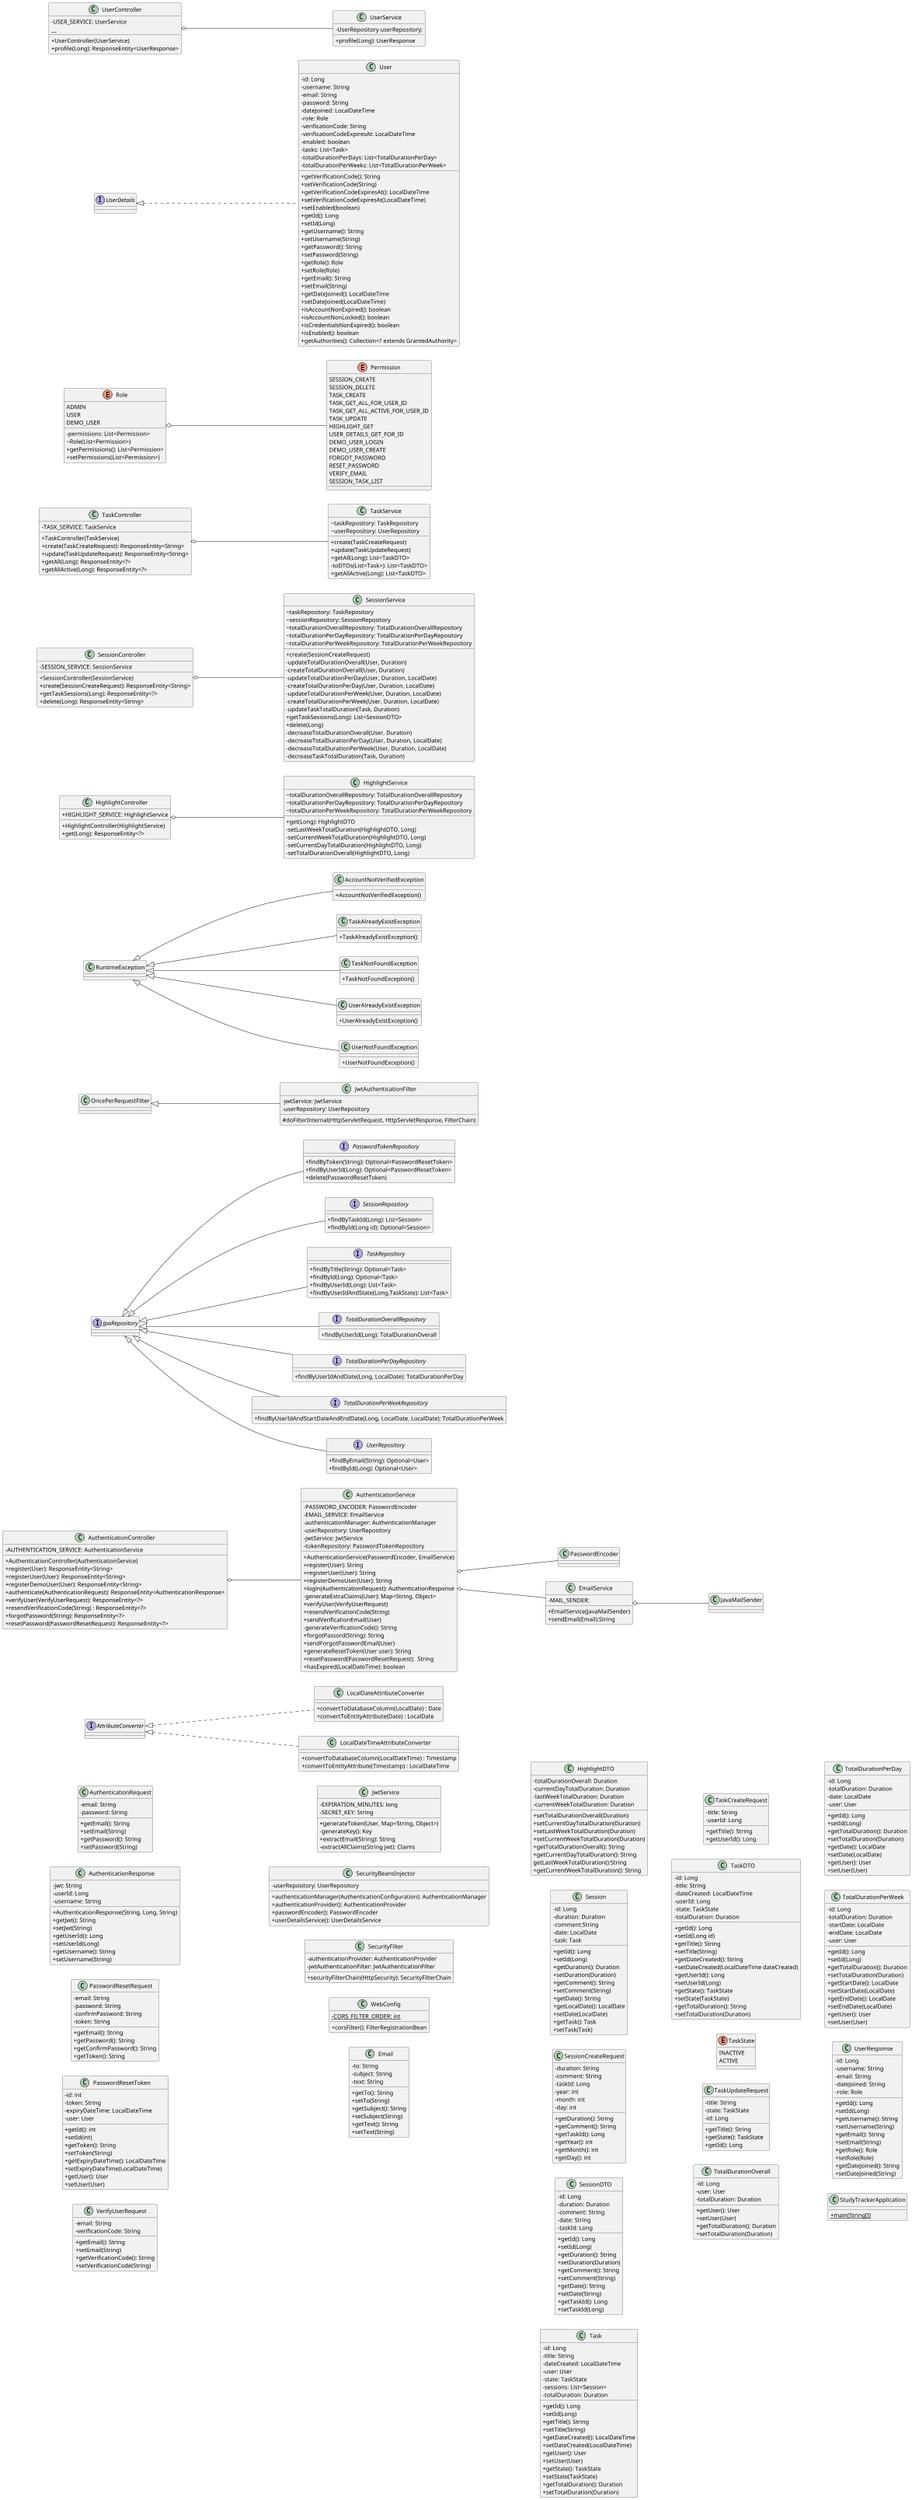 @startuml class-diagram
skinparam classAttributeIconSize 0
left to right direction
scale 4288 width
scale 3216 height

class LocalDateAttributeConverter implements AttributeConverter{
    + convertToDatabaseColumn(LocalDate) : Date
    + convertToEntityAttribute(Date) : LocalDate
}

class LocalDateTimeAttributeConverter implements AttributeConverter{
    + convertToDatabaseColumn(LocalDateTime) : Timestamp
    + convertToEntityAttribute(Timestamp) : LocalDateTime
}



class AuthenticationController{
    - AUTHENTICATION_SERVICE: AuthenticationService
    __
    + AuthenticationController(AuthenticationService)
    + register(User): ResponseEntity<String>
    + registerUser(User): ResponseEntity<String>
    + registerDemoUser(User): ResponseEntity<String>
    + authenticate(AuthenticationRequest): ResponseEntity<AuthenticationResponse>
    + verifyUser(VerifyUserRequest): ResponseEntity<?>
    + resendVerificationCode(String) : ResponseEntity<?>
    + forgotPassword(String): ResponseEntity<?>
    + resetPassword(PasswordResetRequest): ResponseEntity<?>
}

AuthenticationController o-- AuthenticationService

class AuthenticationRequest{
    - email: String
    - password: String
    __
    + getEmail(): String
    + setEmail(String)
    + getPassword(): String
    + setPassword(String)
}

class AuthenticationResponse{
    - jwt: String
    - userId: Long
    - username: String
    __
    + AuthenticationResponse(String, Long, String)
    + getJwt(): String
    + setJwt(String)
    + getUserId(): Long
    + setUserId(Long)
    + getUsername(): String
    + setUsername(String)
}

class AuthenticationService{
    - PASSWORD_ENCODER: PasswordEncoder 
    - EMAIL_SERVICE: EmailService
    - authenticationManager: AuthenticationManager
    - userRepository: UserRepository
    - jwtService: JwtService
    - tokenRepository: PasswordTokenRepository
    __
    + AuthenticationService(PasswordEncoder, EmailService)
    + register(User): String
    + registerUser(User): String
    + registerDemoUser(User): String
    + login(AuthenticationRequest): AuthenticationResponse
    - generateExtraClaims(User): Map<String, Object>
    + verifyUser(VerifyUserRequest)
    + resendVerificationCode(String)
    + sendVerificationEmail(User)
    - generateVerificationCode(): String
    + forgotPassord(String): String
    + sendForgotPasswordEmail(User)
    + generateResetToken(User user): String
    + resetPassword(PasswordResetRequest):  String
    + hasExpired(LocalDateTime): boolean
}

AuthenticationService o-- PasswordEncoder
AuthenticationService o-- EmailService

class PasswordResetRequest{
    - email: String
    - password: String
    - confirmPassword: String
    - token: String
    __
    + getEmail(): String
    + getPassword(): String
    + getConfirmPassword(): String
    + getToken(): String
}

class PasswordResetToken{
    - id: int
    - token: String
    - expiryDateTime: LocalDateTime
    - user: User
    __
    + getId(): int
    + setId(int)
    + getToken(): String
    + setToken(String)
    + getExpiryDateTime(): LocalDateTime
    + setExpiryDateTime(LocalDateTime)
    + getUser(): User
    + setUser(User)
}

interface PasswordTokenRepository extends JpaRepository{
    + findByToken(String): Optional<PasswordResetToken>
    + findByUserId(Long): Optional<PasswordResetToken>
    + delete(PasswordResetToken)
}

class VerifyUserRequest{
    - email: String
    - verificationCode: String
    __
    + getEmail(): String
    + setEmail(String)
    + getVerificationCode(): String
    + setVerificationCode(String)
}

class JwtAuthenticationFilter extends OncePerRequestFilter{
    - jwtService: JwtService
    - userRepository: UserRepository
    __
    # doFilterInternal(HttpServletRequest, HttpServletResponse, FilterChain)
}

class JwtService{
    - EXPIRATION_MINUTES: long
    - SECRET_KEY: String
    __
    + generateToken(User, Map<String, Object>)
    - generateKey(): Key
    + extractEmail(String): String
    - extractAllClaims(String jwt): Claims
}

class SecurityBeansInjector{
    - userRepository: UserRepository
    __
    + authenticationManager(AuthenticationConfiguration): AuthenticationManager
    + authenticationProvider(): AuthenticationProvider
    + passwordEncoder(): PasswordEncoder
    + userDetailsService(): UserDetailsService
}

class SecurityFilter{
     - authenticationProvider: AuthenticationProvider
    - jwtAuthenticationFilter: JwtAuthenticationFilter
    __
    + securityFilterChain(HttpSecurity): SecurityFilterChain
}

class WebConfig{
    - {static} CORS_FILTER_ORDER: int
    __
    + corsFilter(): FilterRegistrationBean
}

class Email{
    - to: String
    - subject: String
    - text: String
    __
    + getTo(): String
    + setTo(String)
    + getSubject(): String
    + setSubject(String)
    + getText(): String
    + setText(String)
}

class EmailService{
    - MAIL_SENDER: 
    __
    + EmailService(JavaMailSender)
    + sendEmail(Email):String
}

EmailService o-- JavaMailSender

class AccountNotVerifiedException extends RuntimeException{
    + AccountNotVerifiedException()
}

class TaskAlreadyExistException extends RuntimeException{
    + TaskAlreadyExistException()
}

class TaskNotFoundException extends RuntimeException{
    + TaskNotFoundException()
}

class UserAlreadyExistException extends RuntimeException{
    + UserAlreadyExistException()
}

class UserNotFoundException extends RuntimeException{
    + UserNotFoundException()
}

class HighlightController{
    + HIGHLIGHT_SERVICE: HighlightService
    __
    + HighlightController(HighlightService)
    + get(Long): ResponseEntity<?>
}

HighlightController o-- HighlightService

class HighlightDTO{
    - totalDurationOverall: Duration
    - currentDayTotalDuration: Duration
    - lastWeekTotalDuration: Duration
    - currentWeekTotalDuration: Duration
    __
    + setTotalDurationOverall(Duration)
    + setCurrentDayTotalDuration(Duration)
    + setLastWeekTotalDuration(Duration)
    + setCurrentWeekTotalDuration(Duration)
    + getTotalDurationOverall(): String
    + getCurrentDayTotalDuration(): String
     getLastWeekTotalDuration():String
    + getCurrentWeekTotalDuration(): String
}

class HighlightService{
    ~ totalDurationOverallRepository: TotalDurationOverallRepository
    ~ totalDurationPerDayRepository: TotalDurationPerDayRepository
    ~ totalDurationPerWeekRepository: TotalDurationPerWeekRepository
    __
    + get(Long): HighlightDTO
    - setLastWeekTotalDuration(HighlightDTO, Long)
    - setCurrentWeekTotalDuration(HighlightDTO, Long)
    - setCurrentDayTotalDuration(HighlightDTO, Long)
    - setTotalDurationOverall(HighlightDTO, Long)
}

class Session {
    - id: Long
    - duration: Duration
    - comment:String
    - date: LocalDate
    - task: Task
    __
    + getId(): Long
    + setId(Long)
    + getDuration(): Duration
    + setDuration(Duration)
    + getComment(): String
    + setComment(String)
    + getDate(): String
    + getLocalDate(): LocalDate
    + setDate(LocalDate)
    + getTask(): Task
    + setTask(Task)
}

class SessionController{
    - SESSION_SERVICE: SessionService
    __
    + SessionController(SessionService)
    + create(SessionCreateRequest): ResponseEntity<String>
    + getTaskSessions(Long): ResponseEntity<?>
    + delete(Long): ResponseEntity<String>
}

SessionController o-- SessionService

class SessionCreateRequest {
    - duration: String
    - comment: String
    - taskId: Long
    - year: int
    - month: int
    - day: int
    __
    + getDuration(): String
    + getComment(): String
    + getTaskId(): Long
    + getYear(): int
    + getMonth(): int
    + getDay(): int
}

class SessionDTO {
    - id: Long
    - duration: Duration
    - comment: String
    - date: String
    - taskId: Long
    __
    + getId(): Long
    + setId(Long)
    + getDuration(): String
    + setDuration(Duration)
    + getComment(): String
    + setComment(String)
    + getDate(): String
    + setDate(String)
    + getTaskId(): Long
    + setTaskId(Long)
}

interface SessionRepository extends JpaRepository{
    + findByTaskId(Long): List<Session>
    + findById(Long id): Optional<Session>
}

class SessionService{
    ~ taskRepository: TaskRepository
    ~ sessionRepository: SessionRepository
    ~ totalDurationOverallRepository: TotalDurationOverallRepository
    ~ totalDurationPerDayRepository: TotalDurationPerDayRepository
    ~ totalDurationPerWeekRepository: TotalDurationPerWeekRepository
    __
    + create(SessionCreateRequest)
    - updateTotalDurationOverall(User, Duration)
    - createTotalDurationOverall(User, Duration)
    - updateTotalDurationPerDay(User, Duration, LocalDate)
    - createTotalDurationPerDay(User, Duration, LocalDate)
    - updateTotalDurationPerWeek(User, Duration, LocalDate)
    - createTotalDurationPerWeek(User, Duration, LocalDate)
    - updateTaskTotalDuration(Task, Duration)
    + getTaskSessions(Long): List<SessionDTO>
    + delete(Long)
    - decreaseTotalDurationOverall(User, Duration)
    - decreaseTotalDurationPerDay(User, Duration, LocalDate)
    - decreaseTotalDurationPerWeek(User, Duration, LocalDate)
    - decreaseTaskTotalDuration(Task, Duration)
}

class Task {
    - id: Long
    - title: String
    - dateCreated: LocalDateTime
    - user: User
    - state: TaskState
    - sessions: List<Session>
    - totalDuration: Duration
    __
    + getId(): Long
    + setId(Long)
    + getTitle(): String
    + setTitle(String)
    + getDateCreated(): LocalDateTime
    + setDateCreated(LocalDateTime)
    + getUser(): User
    + setUser(User)
    + getState(): TaskState
    + setState(TaskState)
    + getTotalDuration(): Duration
    + setTotalDuration(Duration)
}

class TaskController{
    - TASK_SERVICE: TaskService
    __
    + TaskController(TaskService)
    + create(TaskCreateRequest): ResponseEntity<String>
    + update(TaskUpdateRequest): ResponseEntity<String>
    + getAll(Long): ResponseEntity<?>
    + getAllActive(Long): ResponseEntity<?>
}

TaskController o-- TaskService

class TaskCreateRequest {
    - title: String
    - userId: Long
    __
    + getTitle(): String
    + getUserId(): Long
}

class TaskDTO {
    - id: Long
    - title: String
    - dateCreated: LocalDateTime
    - userId: Long
    - state: TaskState
    - totalDuration: Duration
    __
    + getId(): Long
    + setId(Long id)
    + getTitle(): String
    + setTitle(String)
    + getDateCreated(): String
    + setDateCreated(LocalDateTime dateCreated)
    + getUserId(): Long
    + setUserId(Long)
    + getState(): TaskState
    + setState(TaskState)
    + getTotalDuration(): String
    + setTotalDuration(Duration)
}

interface TaskRepository extends JpaRepository {
    + findByTitle(String): Optional<Task>
    + findById(Long): Optional<Task>
    + findByUserId(Long): List<Task>
    + findByUserIdAndState(Long,TaskState): List<Task>
}

class TaskService{
    ~ taskRepository: TaskRepository
    ~ userRepository: UserRepository
    __
    + create(TaskCreateRequest)
    + update(TaskUpdateRequest)
    + getAll(Long): List<TaskDTO>
    - toDTOs(List<Task>): List<TaskDTO>
    + getAllActive(Long): List<TaskDTO>
}

enum TaskState {
    INACTIVE
    ACTIVE
}

class TaskUpdateRequest {
    - title: String
    - state: TaskState
    - id: Long
    __
    + getTitle(): String
    + getState(): TaskState
    + getId(): Long
}

class TotalDurationOverall {
    - id: Long
    - user: User
    - totalDuration: Duration
    __
    + getUser(): User
    + setUser(User)
    + getTotalDuration(): Duration
    + setTotalDuration(Duration)
}

interface TotalDurationOverallRepository extends JpaRepository{
    + findByUserId(Long): TotalDurationOverall
}

class TotalDurationPerDay {
    - id: Long
    - totalDuration: Duration
    - date: LocalDate
    - user: User
    __
    + getId(): Long
    + setId(Long)
    + getTotalDuration(): Duration
    + setTotalDuration(Duration)
    + getDate(): LocalDate
    + setDate(LocalDate)
    + getUser(): User
    + setUser(User)
}

interface TotalDurationPerDayRepository extends JpaRepository {
    + findByUserIdAndDate(Long, LocalDate): TotalDurationPerDay
}

class TotalDurationPerWeek {
    - id: Long
    - totalDuration: Duration
    - startDate: LocalDate
    - endDate: LocalDate
    - user: User
    __
    + getId(): Long
    + setId(Long)
    + getTotalDuration(): Duration
    + setTotalDuration(Duration)
    + getStartDate(): LocalDate
    + setStartDate(LocalDate)
    + getEndDate(): LocalDate
    + setEndDate(LocalDate)
    + getUser(): User
    + setUser(User)
}

interface TotalDurationPerWeekRepository extends JpaRepository {
    + findByUserIdAndStartDateAndEndDate(Long, LocalDate, LocalDate): TotalDurationPerWeek
}

enum Permission {
    SESSION_CREATE
    SESSION_DELETE
    TASK_CREATE
    TASK_GET_ALL_FOR_USER_ID
    TASK_GET_ALL_ACTIVE_FOR_USER_ID
    TASK_UPDATE
    HIGHLIGHT_GET
    USER_DETAILS_GET_FOR_ID
    DEMO_USER_LOGIN
    DEMO_USER_CREATE
    FORGOT_PASSWORD
    RESET_PASSWORD
    VERIFY_EMAIL
    SESSION_TASK_LIST
}

enum Role {
    ADMIN
    USER
    DEMO_USER
    __
    - permissions: List<Permission>
    ~ Role(List<Permission>)
    + getPermissions(): List<Permission>
    + setPermissions(List<Permission>)
}

Role o-- Permission

class User implements UserDetails {
    - id: Long
    - username: String
    - email: String
    - password: String
    - dateJoined: LocalDateTime
    - role: Role
    - verificationCode: String
    - verificationCodeExpiresAt: LocalDateTime
    - enabled: boolean
    - tasks: List<Task>
    - totalDurationPerDays: List<TotalDurationPerDay>
    - totalDurationPerWeeks: List<TotalDurationPerWeek>
    __
    + getVerificationCode(): String
    + setVerificationCode(String)
    + getVerificationCodeExpiresAt(): LocalDateTime
    + setVerificationCodeExpiresAt(LocalDateTime)
    + setEnabled(boolean)
    + getId(): Long
    + setId(Long)
    + getUsername(): String
    + setUsername(String)
    + getPassword(): String
    + setPassword(String)
    + getRole(): Role
    + setRole(Role)
    + getEmail(): String
    + setEmail(String)
    + getDateJoined(): LocalDateTime
    + setDateJoined(LocalDateTime)
    + isAccountNonExpired(): boolean
    + isAccountNonLocked(): boolean
    + isCredentialsNonExpired(): boolean
    + isEnabled(): boolean
    + getAuthorities(): Collection<? extends GrantedAuthority>
}

class UserController {

    - USER_SERVICE: UserService
    __
    + UserController(UserService)
    + profile(Long): ResponseEntity<UserResponse>
}

UserController o-- UserService

interface UserRepository extends JpaRepository {
    + findByEmail(String): Optional<User>
    + findById(Long): Optional<User>
}

class UserResponse {
    - id: Long
    - username: String
    - email: String
    - dateJoined: String
    - role: Role
    __
    + getId(): Long
    + setId(Long)
    + getUsername(): String
    + setUsername(String)
    + getEmail(): String
    + setEmail(String)
    + getRole(): Role
    + setRole(Role)
    + getDateJoined(): String
    + setDateJoined(String)
}

class UserService {
    - UserRepository userRepository;
    __
    + profile(Long): UserResponse
}

class StudyTrackerApplication {
	+ {static} main(String[])
}
@enduml